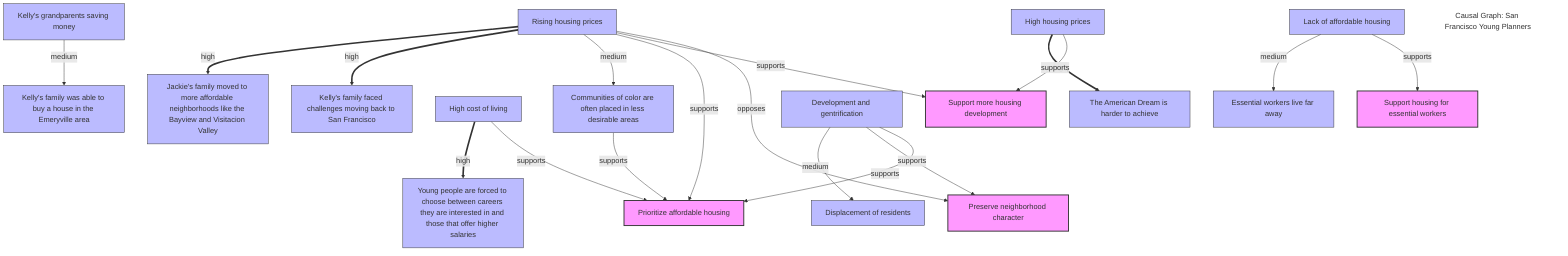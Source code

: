 graph TD;
    n0["Rising housing prices"]:::factorNode;
    n1["Jackie's family moved to more affordable neighborhoods like the Bayview and Visitacion Valley"]:::factorNode;
    n2["Kelly's family faced challenges moving back to San Francisco"]:::factorNode;
    n3["Kelly's grandparents saving money"]:::factorNode;
    n4["Kelly's family was able to buy a house in the Emeryville area"]:::factorNode;
    n5["High cost of living"]:::factorNode;
    n6["Young people are forced to choose between careers they are interested in and those that offer higher salaries"]:::factorNode;
    n7["High housing prices"]:::factorNode;
    n8["The American Dream is harder to achieve"]:::factorNode;
    n9["Communities of color are often placed in less desirable areas"]:::factorNode;
    n10["Lack of affordable housing"]:::factorNode;
    n11["Essential workers live far away"]:::factorNode;
    n12["Development and gentrification"]:::factorNode;
    n13["Displacement of residents"]:::factorNode;
    n14["Support more housing development"]:::stanceNode;
    n15["Preserve neighborhood character"]:::stanceNode;
    n16["Prioritize affordable housing"]:::stanceNode;
    n17["Support housing for essential workers"]:::stanceNode;
    n0 ==>|high| n1;
    n0 ==>|high| n2;
    n0 -->|medium| n9;
    n0 -->|supports| n16;
    n0 -->|supports| n14;
    n0 -->|opposes| n15;
    n3 -->|medium| n4;
    n5 ==>|high| n6;
    n5 -->|supports| n16;
    n7 ==>|high| n8;
    n7 -->|supports| n14;
    n9 -->|supports| n16;
    n10 -->|medium| n11;
    n10 -->|supports| n17;
    n12 -->|medium| n13;
    n12 -->|supports| n15;
    n12 -->|supports| n16;
    classDef stanceNode fill:#f9f,stroke:#333,stroke-width:2px;
    classDef factorNode fill:#bbf,stroke:#333,stroke-width:1px;
    title["Causal Graph: San Francisco Young Planners"]:::title;
    classDef title fill:none,stroke:none;